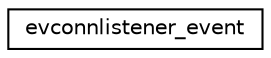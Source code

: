 digraph G
{
  edge [fontname="Helvetica",fontsize="10",labelfontname="Helvetica",labelfontsize="10"];
  node [fontname="Helvetica",fontsize="10",shape=record];
  rankdir="LR";
  Node1 [label="evconnlistener_event",height=0.2,width=0.4,color="black", fillcolor="white", style="filled",URL="$structevconnlistener__event.html"];
}
